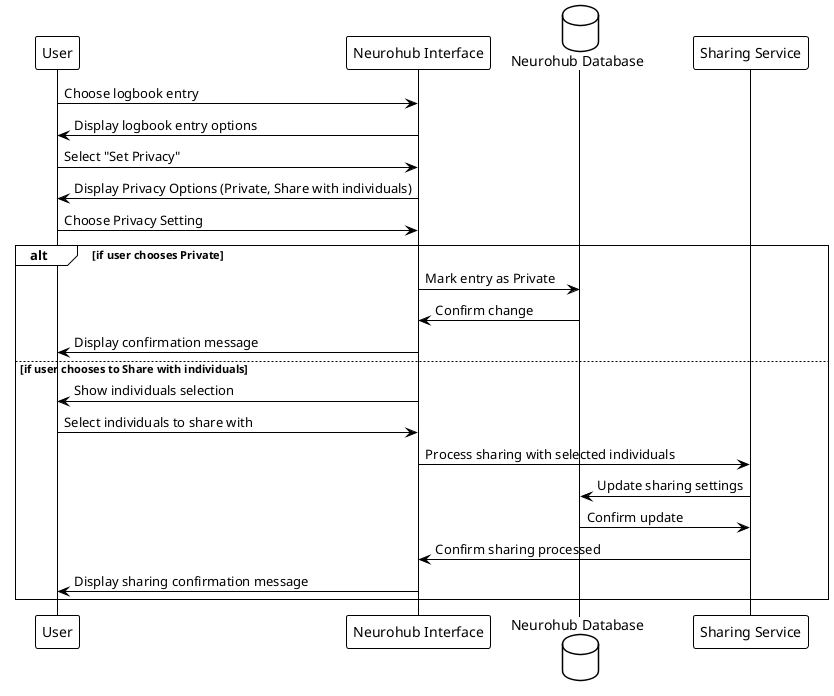 @startuml
!theme plain

participant User
participant "Neurohub Interface" as Interface
database "Neurohub Database" as Database
participant "Sharing Service" as Sharing

User -> Interface: Choose logbook entry
Interface -> User: Display logbook entry options
User -> Interface: Select "Set Privacy"
Interface -> User: Display Privacy Options (Private, Share with individuals)
User -> Interface: Choose Privacy Setting
alt if user chooses Private
    Interface -> Database: Mark entry as Private
    Database -> Interface: Confirm change
    Interface -> User: Display confirmation message
else if user chooses to Share with individuals
    Interface -> User: Show individuals selection
    User -> Interface: Select individuals to share with
    Interface -> Sharing: Process sharing with selected individuals
    Sharing -> Database: Update sharing settings
    Database -> Sharing: Confirm update
    Sharing -> Interface: Confirm sharing processed
    Interface -> User: Display sharing confirmation message
end
@enduml